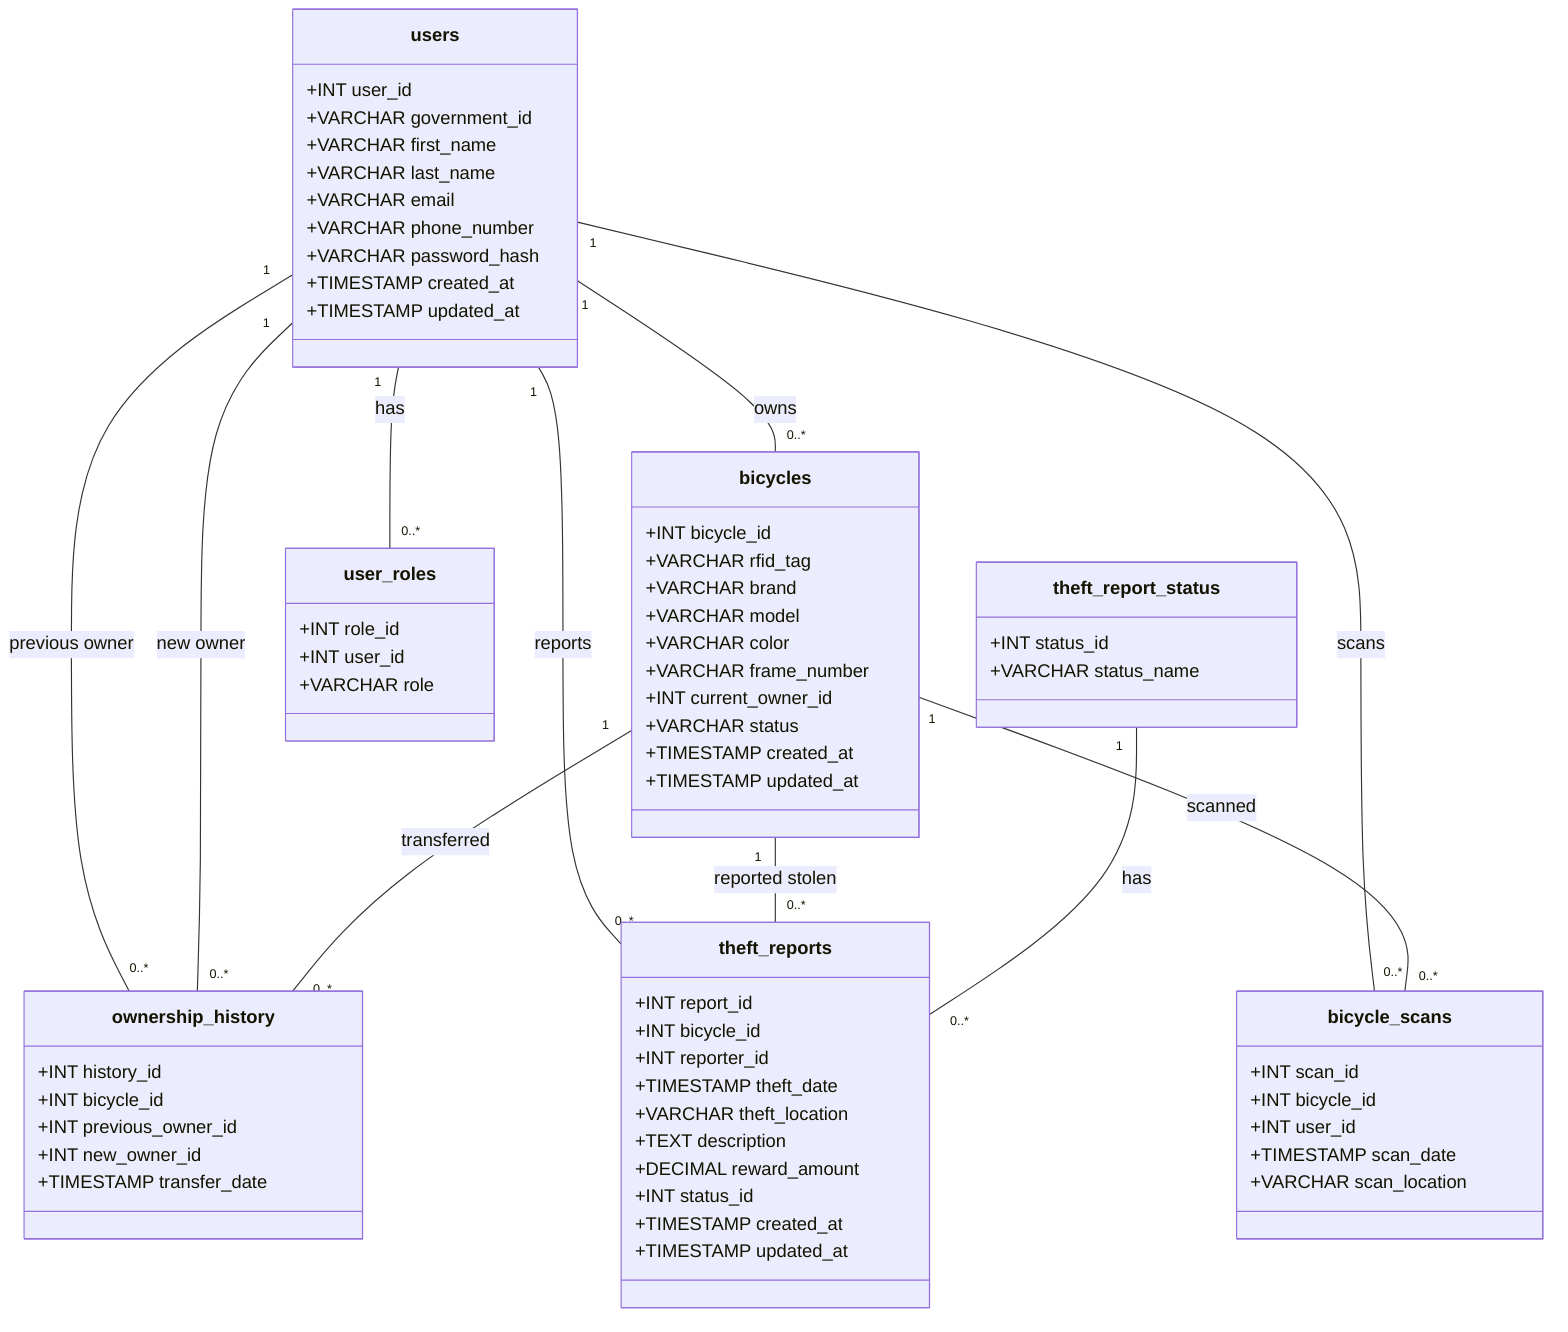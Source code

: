 classDiagram
    class users {
        +INT user_id
        +VARCHAR government_id
        +VARCHAR first_name
        +VARCHAR last_name
        +VARCHAR email
        +VARCHAR phone_number
        +VARCHAR password_hash
        +TIMESTAMP created_at
        +TIMESTAMP updated_at
    }

    class bicycles {
        +INT bicycle_id
        +VARCHAR rfid_tag
        +VARCHAR brand
        +VARCHAR model
        +VARCHAR color
        +VARCHAR frame_number
        +INT current_owner_id
        +VARCHAR status
        +TIMESTAMP created_at
        +TIMESTAMP updated_at
    }

    class ownership_history {
        +INT history_id
        +INT bicycle_id
        +INT previous_owner_id
        +INT new_owner_id
        +TIMESTAMP transfer_date
    }

    class theft_report_status {
        +INT status_id
        +VARCHAR status_name
    }

    class theft_reports {
        +INT report_id
        +INT bicycle_id
        +INT reporter_id
        +TIMESTAMP theft_date
        +VARCHAR theft_location
        +TEXT description
        +DECIMAL reward_amount
        +INT status_id
        +TIMESTAMP created_at
        +TIMESTAMP updated_at
    }

    class bicycle_scans {
        +INT scan_id
        +INT bicycle_id
        +INT user_id
        +TIMESTAMP scan_date
        +VARCHAR scan_location
    }

    class user_roles {
        +INT role_id
        +INT user_id
        +VARCHAR role
    }

    users "1" -- "0..*" bicycles : owns
    users "1" -- "0..*" ownership_history : previous owner
    users "1" -- "0..*" ownership_history : new owner
    users "1" -- "0..*" theft_reports : reports
    users "1" -- "0..*" bicycle_scans : scans
    users "1" -- "0..*" user_roles : has

    bicycles "1" -- "0..*" ownership_history : transferred
    bicycles "1" -- "0..*" theft_reports : reported stolen
    bicycles "1" -- "0..*" bicycle_scans : scanned

    theft_report_status "1" -- "0..*" theft_reports : has